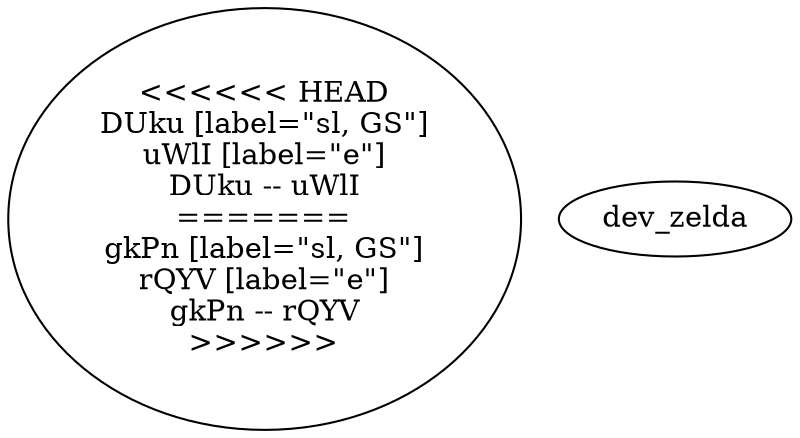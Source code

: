 graph {
<<<<<<< HEAD
DUku [label="sl, GS"]
uWlI [label="e"]
DUku -- uWlI
=======
gkPn [label="sl, GS"]
rQYV [label="e"]
gkPn -- rQYV
>>>>>>> dev_zelda
}